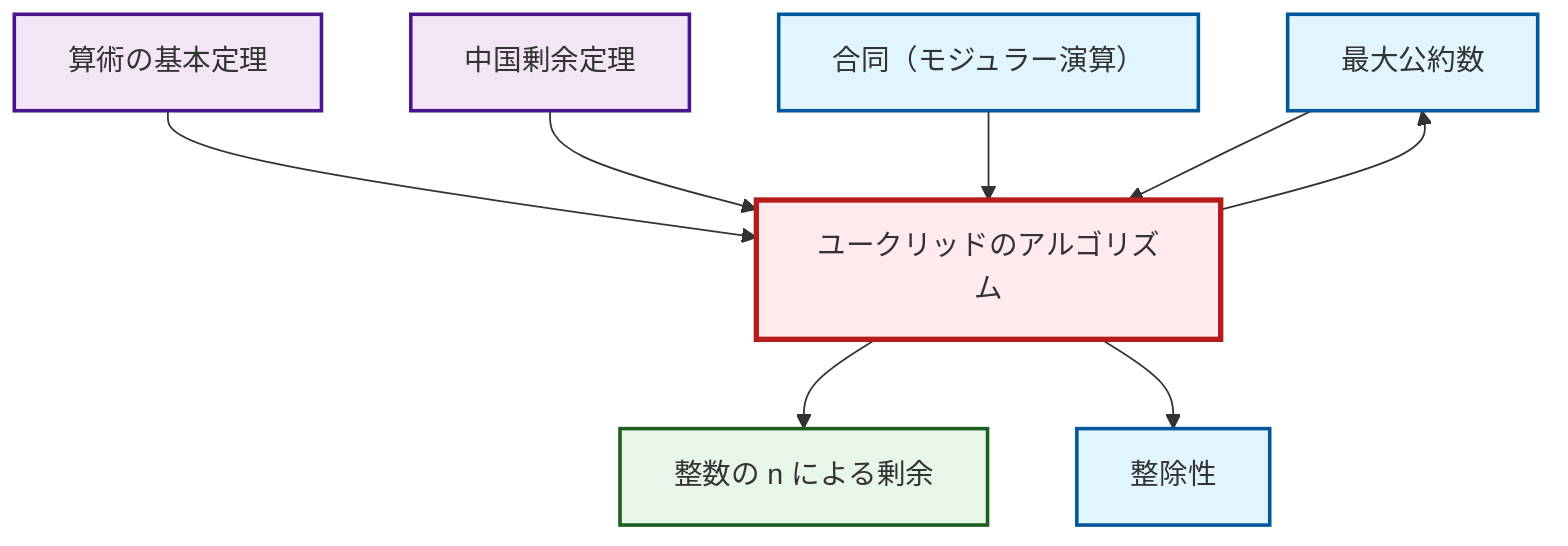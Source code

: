graph TD
    classDef definition fill:#e1f5fe,stroke:#01579b,stroke-width:2px
    classDef theorem fill:#f3e5f5,stroke:#4a148c,stroke-width:2px
    classDef axiom fill:#fff3e0,stroke:#e65100,stroke-width:2px
    classDef example fill:#e8f5e9,stroke:#1b5e20,stroke-width:2px
    classDef current fill:#ffebee,stroke:#b71c1c,stroke-width:3px
    def-gcd["最大公約数"]:::definition
    def-divisibility["整除性"]:::definition
    thm-euclidean-algorithm["ユークリッドのアルゴリズム"]:::theorem
    ex-quotient-integers-mod-n["整数の n による剰余"]:::example
    thm-chinese-remainder["中国剰余定理"]:::theorem
    thm-fundamental-arithmetic["算術の基本定理"]:::theorem
    def-congruence["合同（モジュラー演算）"]:::definition
    thm-fundamental-arithmetic --> thm-euclidean-algorithm
    thm-euclidean-algorithm --> def-gcd
    thm-chinese-remainder --> thm-euclidean-algorithm
    def-congruence --> thm-euclidean-algorithm
    thm-euclidean-algorithm --> ex-quotient-integers-mod-n
    thm-euclidean-algorithm --> def-divisibility
    def-gcd --> thm-euclidean-algorithm
    class thm-euclidean-algorithm current
